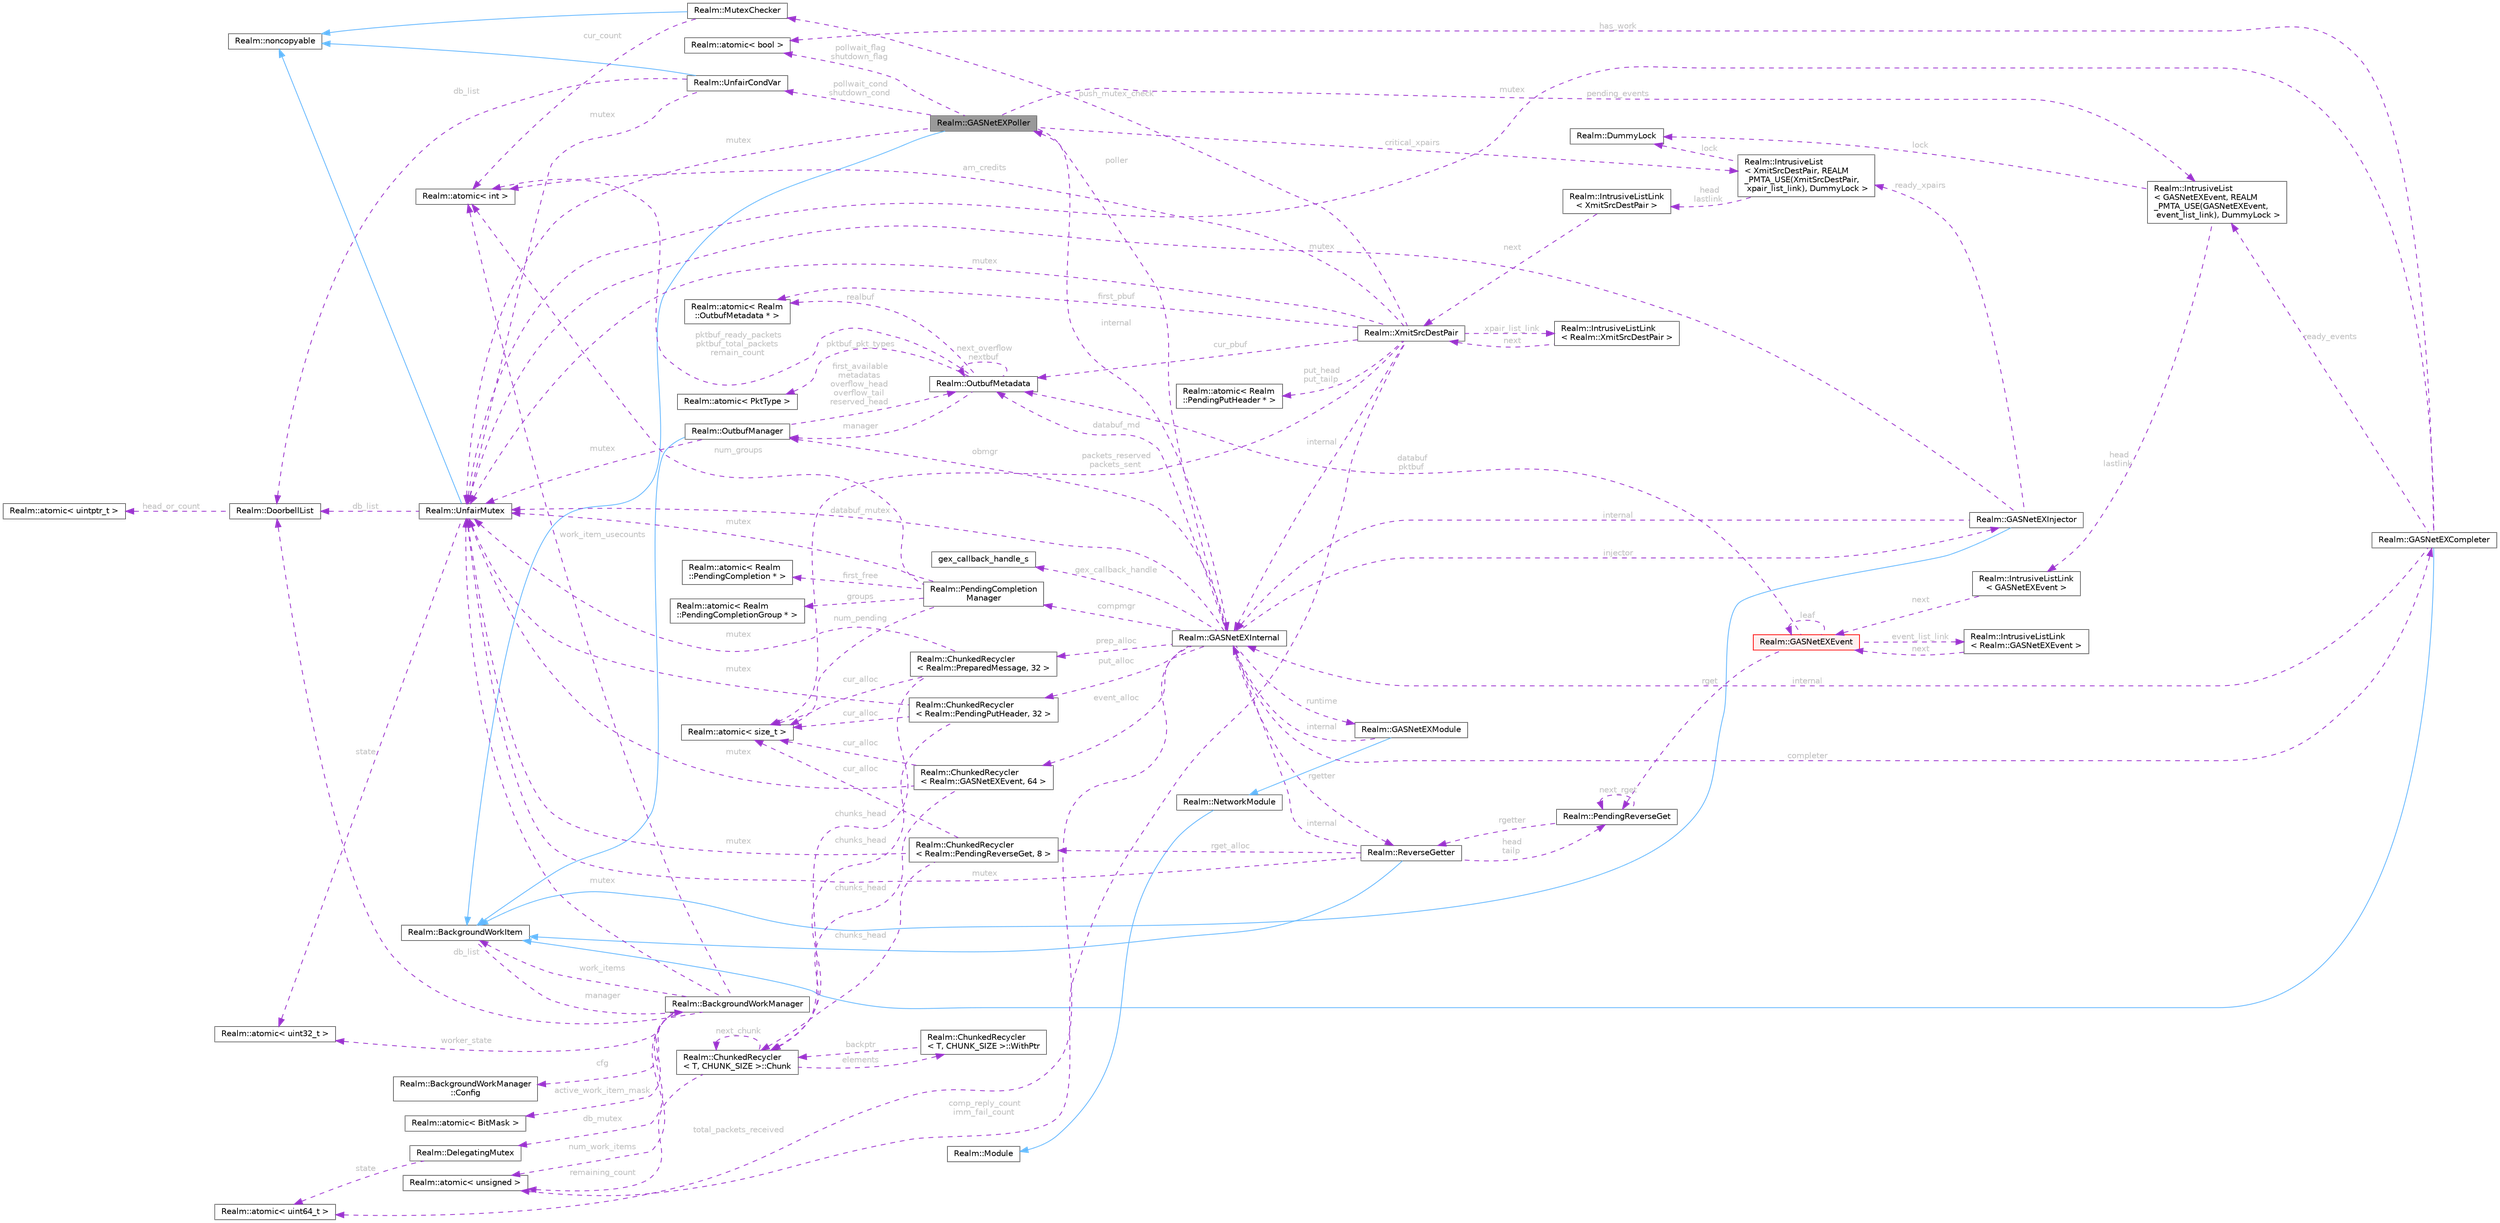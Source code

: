 digraph "Realm::GASNetEXPoller"
{
 // LATEX_PDF_SIZE
  bgcolor="transparent";
  edge [fontname=Helvetica,fontsize=10,labelfontname=Helvetica,labelfontsize=10];
  node [fontname=Helvetica,fontsize=10,shape=box,height=0.2,width=0.4];
  rankdir="LR";
  Node1 [id="Node000001",label="Realm::GASNetEXPoller",height=0.2,width=0.4,color="gray40", fillcolor="grey60", style="filled", fontcolor="black",tooltip=" "];
  Node2 -> Node1 [id="edge1_Node000001_Node000002",dir="back",color="steelblue1",style="solid",tooltip=" "];
  Node2 [id="Node000002",label="Realm::BackgroundWorkItem",height=0.2,width=0.4,color="gray40", fillcolor="white", style="filled",URL="$classRealm_1_1BackgroundWorkItem.html",tooltip=" "];
  Node3 -> Node2 [id="edge2_Node000002_Node000003",dir="back",color="darkorchid3",style="dashed",tooltip=" ",label=" manager",fontcolor="grey" ];
  Node3 [id="Node000003",label="Realm::BackgroundWorkManager",height=0.2,width=0.4,color="gray40", fillcolor="white", style="filled",URL="$classRealm_1_1BackgroundWorkManager.html",tooltip=" "];
  Node4 -> Node3 [id="edge3_Node000003_Node000004",dir="back",color="darkorchid3",style="dashed",tooltip=" ",label=" cfg",fontcolor="grey" ];
  Node4 [id="Node000004",label="Realm::BackgroundWorkManager\l::Config",height=0.2,width=0.4,color="gray40", fillcolor="white", style="filled",URL="$structRealm_1_1BackgroundWorkManager_1_1Config.html",tooltip=" "];
  Node5 -> Node3 [id="edge4_Node000003_Node000005",dir="back",color="darkorchid3",style="dashed",tooltip=" ",label=" mutex",fontcolor="grey" ];
  Node5 [id="Node000005",label="Realm::UnfairMutex",height=0.2,width=0.4,color="gray40", fillcolor="white", style="filled",URL="$classRealm_1_1UnfairMutex.html",tooltip=" "];
  Node6 -> Node5 [id="edge5_Node000005_Node000006",dir="back",color="steelblue1",style="solid",tooltip=" "];
  Node6 [id="Node000006",label="Realm::noncopyable",height=0.2,width=0.4,color="gray40", fillcolor="white", style="filled",URL="$classRealm_1_1noncopyable.html",tooltip=" "];
  Node7 -> Node5 [id="edge6_Node000005_Node000007",dir="back",color="darkorchid3",style="dashed",tooltip=" ",label=" state",fontcolor="grey" ];
  Node7 [id="Node000007",label="Realm::atomic\< uint32_t \>",height=0.2,width=0.4,color="gray40", fillcolor="white", style="filled",URL="$classRealm_1_1atomic.html",tooltip=" "];
  Node8 -> Node5 [id="edge7_Node000005_Node000008",dir="back",color="darkorchid3",style="dashed",tooltip=" ",label=" db_list",fontcolor="grey" ];
  Node8 [id="Node000008",label="Realm::DoorbellList",height=0.2,width=0.4,color="gray40", fillcolor="white", style="filled",URL="$classRealm_1_1DoorbellList.html",tooltip=" "];
  Node9 -> Node8 [id="edge8_Node000008_Node000009",dir="back",color="darkorchid3",style="dashed",tooltip=" ",label=" head_or_count",fontcolor="grey" ];
  Node9 [id="Node000009",label="Realm::atomic\< uintptr_t \>",height=0.2,width=0.4,color="gray40", fillcolor="white", style="filled",URL="$classRealm_1_1atomic.html",tooltip=" "];
  Node10 -> Node3 [id="edge9_Node000003_Node000010",dir="back",color="darkorchid3",style="dashed",tooltip=" ",label=" num_work_items",fontcolor="grey" ];
  Node10 [id="Node000010",label="Realm::atomic\< unsigned \>",height=0.2,width=0.4,color="gray40", fillcolor="white", style="filled",URL="$classRealm_1_1atomic.html",tooltip=" "];
  Node11 -> Node3 [id="edge10_Node000003_Node000011",dir="back",color="darkorchid3",style="dashed",tooltip=" ",label=" active_work_item_mask",fontcolor="grey" ];
  Node11 [id="Node000011",label="Realm::atomic\< BitMask \>",height=0.2,width=0.4,color="gray40", fillcolor="white", style="filled",URL="$classRealm_1_1atomic.html",tooltip=" "];
  Node12 -> Node3 [id="edge11_Node000003_Node000012",dir="back",color="darkorchid3",style="dashed",tooltip=" ",label=" work_item_usecounts",fontcolor="grey" ];
  Node12 [id="Node000012",label="Realm::atomic\< int \>",height=0.2,width=0.4,color="gray40", fillcolor="white", style="filled",URL="$classRealm_1_1atomic.html",tooltip=" "];
  Node2 -> Node3 [id="edge12_Node000003_Node000002",dir="back",color="darkorchid3",style="dashed",tooltip=" ",label=" work_items",fontcolor="grey" ];
  Node7 -> Node3 [id="edge13_Node000003_Node000007",dir="back",color="darkorchid3",style="dashed",tooltip=" ",label=" worker_state",fontcolor="grey" ];
  Node13 -> Node3 [id="edge14_Node000003_Node000013",dir="back",color="darkorchid3",style="dashed",tooltip=" ",label=" db_mutex",fontcolor="grey" ];
  Node13 [id="Node000013",label="Realm::DelegatingMutex",height=0.2,width=0.4,color="gray40", fillcolor="white", style="filled",URL="$classRealm_1_1DelegatingMutex.html",tooltip=" "];
  Node14 -> Node13 [id="edge15_Node000013_Node000014",dir="back",color="darkorchid3",style="dashed",tooltip=" ",label=" state",fontcolor="grey" ];
  Node14 [id="Node000014",label="Realm::atomic\< uint64_t \>",height=0.2,width=0.4,color="gray40", fillcolor="white", style="filled",URL="$classRealm_1_1atomic.html",tooltip=" "];
  Node8 -> Node3 [id="edge16_Node000003_Node000008",dir="back",color="darkorchid3",style="dashed",tooltip=" ",label=" db_list",fontcolor="grey" ];
  Node15 -> Node1 [id="edge17_Node000001_Node000015",dir="back",color="darkorchid3",style="dashed",tooltip=" ",label=" internal",fontcolor="grey" ];
  Node15 [id="Node000015",label="Realm::GASNetEXInternal",height=0.2,width=0.4,color="gray40", fillcolor="white", style="filled",URL="$classRealm_1_1GASNetEXInternal.html",tooltip=" "];
  Node16 -> Node15 [id="edge18_Node000015_Node000016",dir="back",color="darkorchid3",style="dashed",tooltip=" ",label=" runtime",fontcolor="grey" ];
  Node16 [id="Node000016",label="Realm::GASNetEXModule",height=0.2,width=0.4,color="gray40", fillcolor="white", style="filled",URL="$classRealm_1_1GASNetEXModule.html",tooltip=" "];
  Node17 -> Node16 [id="edge19_Node000016_Node000017",dir="back",color="steelblue1",style="solid",tooltip=" "];
  Node17 [id="Node000017",label="Realm::NetworkModule",height=0.2,width=0.4,color="gray40", fillcolor="white", style="filled",URL="$classRealm_1_1NetworkModule.html",tooltip=" "];
  Node18 -> Node17 [id="edge20_Node000017_Node000018",dir="back",color="steelblue1",style="solid",tooltip=" "];
  Node18 [id="Node000018",label="Realm::Module",height=0.2,width=0.4,color="gray40", fillcolor="white", style="filled",URL="$classRealm_1_1Module.html",tooltip=" "];
  Node15 -> Node16 [id="edge21_Node000016_Node000015",dir="back",color="darkorchid3",style="dashed",tooltip=" ",label=" internal",fontcolor="grey" ];
  Node1 -> Node15 [id="edge22_Node000015_Node000001",dir="back",color="darkorchid3",style="dashed",tooltip=" ",label=" poller",fontcolor="grey" ];
  Node19 -> Node15 [id="edge23_Node000015_Node000019",dir="back",color="darkorchid3",style="dashed",tooltip=" ",label=" injector",fontcolor="grey" ];
  Node19 [id="Node000019",label="Realm::GASNetEXInjector",height=0.2,width=0.4,color="gray40", fillcolor="white", style="filled",URL="$classRealm_1_1GASNetEXInjector.html",tooltip=" "];
  Node2 -> Node19 [id="edge24_Node000019_Node000002",dir="back",color="steelblue1",style="solid",tooltip=" "];
  Node15 -> Node19 [id="edge25_Node000019_Node000015",dir="back",color="darkorchid3",style="dashed",tooltip=" ",label=" internal",fontcolor="grey" ];
  Node5 -> Node19 [id="edge26_Node000019_Node000005",dir="back",color="darkorchid3",style="dashed",tooltip=" ",label=" mutex",fontcolor="grey" ];
  Node20 -> Node19 [id="edge27_Node000019_Node000020",dir="back",color="darkorchid3",style="dashed",tooltip=" ",label=" ready_xpairs",fontcolor="grey" ];
  Node20 [id="Node000020",label="Realm::IntrusiveList\l\< XmitSrcDestPair, REALM\l_PMTA_USE(XmitSrcDestPair,\l xpair_list_link), DummyLock \>",height=0.2,width=0.4,color="gray40", fillcolor="white", style="filled",URL="$classRealm_1_1IntrusiveList.html",tooltip=" "];
  Node21 -> Node20 [id="edge28_Node000020_Node000021",dir="back",color="darkorchid3",style="dashed",tooltip=" ",label=" lock",fontcolor="grey" ];
  Node21 [id="Node000021",label="Realm::DummyLock",height=0.2,width=0.4,color="gray40", fillcolor="white", style="filled",URL="$classRealm_1_1DummyLock.html",tooltip=" "];
  Node22 -> Node20 [id="edge29_Node000020_Node000022",dir="back",color="darkorchid3",style="dashed",tooltip=" ",label=" head\nlastlink",fontcolor="grey" ];
  Node22 [id="Node000022",label="Realm::IntrusiveListLink\l\< XmitSrcDestPair \>",height=0.2,width=0.4,color="gray40", fillcolor="white", style="filled",URL="$structRealm_1_1IntrusiveListLink.html",tooltip=" "];
  Node23 -> Node22 [id="edge30_Node000022_Node000023",dir="back",color="darkorchid3",style="dashed",tooltip=" ",label=" next",fontcolor="grey" ];
  Node23 [id="Node000023",label="Realm::XmitSrcDestPair",height=0.2,width=0.4,color="gray40", fillcolor="white", style="filled",URL="$classRealm_1_1XmitSrcDestPair.html",tooltip=" "];
  Node24 -> Node23 [id="edge31_Node000023_Node000024",dir="back",color="darkorchid3",style="dashed",tooltip=" ",label=" xpair_list_link",fontcolor="grey" ];
  Node24 [id="Node000024",label="Realm::IntrusiveListLink\l\< Realm::XmitSrcDestPair \>",height=0.2,width=0.4,color="gray40", fillcolor="white", style="filled",URL="$structRealm_1_1IntrusiveListLink.html",tooltip=" "];
  Node23 -> Node24 [id="edge32_Node000024_Node000023",dir="back",color="darkorchid3",style="dashed",tooltip=" ",label=" next",fontcolor="grey" ];
  Node15 -> Node23 [id="edge33_Node000023_Node000015",dir="back",color="darkorchid3",style="dashed",tooltip=" ",label=" internal",fontcolor="grey" ];
  Node25 -> Node23 [id="edge34_Node000023_Node000025",dir="back",color="darkorchid3",style="dashed",tooltip=" ",label=" packets_reserved\npackets_sent",fontcolor="grey" ];
  Node25 [id="Node000025",label="Realm::atomic\< size_t \>",height=0.2,width=0.4,color="gray40", fillcolor="white", style="filled",URL="$classRealm_1_1atomic.html",tooltip=" "];
  Node5 -> Node23 [id="edge35_Node000023_Node000005",dir="back",color="darkorchid3",style="dashed",tooltip=" ",label=" mutex",fontcolor="grey" ];
  Node26 -> Node23 [id="edge36_Node000023_Node000026",dir="back",color="darkorchid3",style="dashed",tooltip=" ",label=" push_mutex_check",fontcolor="grey" ];
  Node26 [id="Node000026",label="Realm::MutexChecker",height=0.2,width=0.4,color="gray40", fillcolor="white", style="filled",URL="$classRealm_1_1MutexChecker.html",tooltip=" "];
  Node6 -> Node26 [id="edge37_Node000026_Node000006",dir="back",color="steelblue1",style="solid",tooltip=" "];
  Node12 -> Node26 [id="edge38_Node000026_Node000012",dir="back",color="darkorchid3",style="dashed",tooltip=" ",label=" cur_count",fontcolor="grey" ];
  Node27 -> Node23 [id="edge39_Node000023_Node000027",dir="back",color="darkorchid3",style="dashed",tooltip=" ",label=" first_pbuf",fontcolor="grey" ];
  Node27 [id="Node000027",label="Realm::atomic\< Realm\l::OutbufMetadata * \>",height=0.2,width=0.4,color="gray40", fillcolor="white", style="filled",URL="$classRealm_1_1atomic.html",tooltip=" "];
  Node28 -> Node23 [id="edge40_Node000023_Node000028",dir="back",color="darkorchid3",style="dashed",tooltip=" ",label=" cur_pbuf",fontcolor="grey" ];
  Node28 [id="Node000028",label="Realm::OutbufMetadata",height=0.2,width=0.4,color="gray40", fillcolor="white", style="filled",URL="$classRealm_1_1OutbufMetadata.html",tooltip=" "];
  Node29 -> Node28 [id="edge41_Node000028_Node000029",dir="back",color="darkorchid3",style="dashed",tooltip=" ",label=" manager",fontcolor="grey" ];
  Node29 [id="Node000029",label="Realm::OutbufManager",height=0.2,width=0.4,color="gray40", fillcolor="white", style="filled",URL="$classRealm_1_1OutbufManager.html",tooltip=" "];
  Node2 -> Node29 [id="edge42_Node000029_Node000002",dir="back",color="steelblue1",style="solid",tooltip=" "];
  Node28 -> Node29 [id="edge43_Node000029_Node000028",dir="back",color="darkorchid3",style="dashed",tooltip=" ",label=" first_available\nmetadatas\noverflow_head\noverflow_tail\nreserved_head",fontcolor="grey" ];
  Node5 -> Node29 [id="edge44_Node000029_Node000005",dir="back",color="darkorchid3",style="dashed",tooltip=" ",label=" mutex",fontcolor="grey" ];
  Node28 -> Node28 [id="edge45_Node000028_Node000028",dir="back",color="darkorchid3",style="dashed",tooltip=" ",label=" next_overflow\nnextbuf",fontcolor="grey" ];
  Node27 -> Node28 [id="edge46_Node000028_Node000027",dir="back",color="darkorchid3",style="dashed",tooltip=" ",label=" realbuf",fontcolor="grey" ];
  Node12 -> Node28 [id="edge47_Node000028_Node000012",dir="back",color="darkorchid3",style="dashed",tooltip=" ",label=" pktbuf_ready_packets\npktbuf_total_packets\nremain_count",fontcolor="grey" ];
  Node30 -> Node28 [id="edge48_Node000028_Node000030",dir="back",color="darkorchid3",style="dashed",tooltip=" ",label=" pktbuf_pkt_types",fontcolor="grey" ];
  Node30 [id="Node000030",label="Realm::atomic\< PktType \>",height=0.2,width=0.4,color="gray40", fillcolor="white", style="filled",URL="$classRealm_1_1atomic.html",tooltip=" "];
  Node10 -> Node23 [id="edge49_Node000023_Node000010",dir="back",color="darkorchid3",style="dashed",tooltip=" ",label=" comp_reply_count\nimm_fail_count",fontcolor="grey" ];
  Node31 -> Node23 [id="edge50_Node000023_Node000031",dir="back",color="darkorchid3",style="dashed",tooltip=" ",label=" put_head\nput_tailp",fontcolor="grey" ];
  Node31 [id="Node000031",label="Realm::atomic\< Realm\l::PendingPutHeader * \>",height=0.2,width=0.4,color="gray40", fillcolor="white", style="filled",URL="$classRealm_1_1atomic.html",tooltip=" "];
  Node12 -> Node23 [id="edge51_Node000023_Node000012",dir="back",color="darkorchid3",style="dashed",tooltip=" ",label=" am_credits",fontcolor="grey" ];
  Node32 -> Node15 [id="edge52_Node000015_Node000032",dir="back",color="darkorchid3",style="dashed",tooltip=" ",label=" completer",fontcolor="grey" ];
  Node32 [id="Node000032",label="Realm::GASNetEXCompleter",height=0.2,width=0.4,color="gray40", fillcolor="white", style="filled",URL="$classRealm_1_1GASNetEXCompleter.html",tooltip=" "];
  Node2 -> Node32 [id="edge53_Node000032_Node000002",dir="back",color="steelblue1",style="solid",tooltip=" "];
  Node15 -> Node32 [id="edge54_Node000032_Node000015",dir="back",color="darkorchid3",style="dashed",tooltip=" ",label=" internal",fontcolor="grey" ];
  Node5 -> Node32 [id="edge55_Node000032_Node000005",dir="back",color="darkorchid3",style="dashed",tooltip=" ",label=" mutex",fontcolor="grey" ];
  Node33 -> Node32 [id="edge56_Node000032_Node000033",dir="back",color="darkorchid3",style="dashed",tooltip=" ",label=" has_work",fontcolor="grey" ];
  Node33 [id="Node000033",label="Realm::atomic\< bool \>",height=0.2,width=0.4,color="gray40", fillcolor="white", style="filled",URL="$classRealm_1_1atomic.html",tooltip=" "];
  Node34 -> Node32 [id="edge57_Node000032_Node000034",dir="back",color="darkorchid3",style="dashed",tooltip=" ",label=" ready_events",fontcolor="grey" ];
  Node34 [id="Node000034",label="Realm::IntrusiveList\l\< GASNetEXEvent, REALM\l_PMTA_USE(GASNetEXEvent,\l event_list_link), DummyLock \>",height=0.2,width=0.4,color="gray40", fillcolor="white", style="filled",URL="$classRealm_1_1IntrusiveList.html",tooltip=" "];
  Node21 -> Node34 [id="edge58_Node000034_Node000021",dir="back",color="darkorchid3",style="dashed",tooltip=" ",label=" lock",fontcolor="grey" ];
  Node35 -> Node34 [id="edge59_Node000034_Node000035",dir="back",color="darkorchid3",style="dashed",tooltip=" ",label=" head\nlastlink",fontcolor="grey" ];
  Node35 [id="Node000035",label="Realm::IntrusiveListLink\l\< GASNetEXEvent \>",height=0.2,width=0.4,color="gray40", fillcolor="white", style="filled",URL="$structRealm_1_1IntrusiveListLink.html",tooltip=" "];
  Node36 -> Node35 [id="edge60_Node000035_Node000036",dir="back",color="darkorchid3",style="dashed",tooltip=" ",label=" next",fontcolor="grey" ];
  Node36 [id="Node000036",label="Realm::GASNetEXEvent",height=0.2,width=0.4,color="red", fillcolor="#FFF0F0", style="filled",URL="$classRealm_1_1GASNetEXEvent.html",tooltip=" "];
  Node37 -> Node36 [id="edge61_Node000036_Node000037",dir="back",color="darkorchid3",style="dashed",tooltip=" ",label=" event_list_link",fontcolor="grey" ];
  Node37 [id="Node000037",label="Realm::IntrusiveListLink\l\< Realm::GASNetEXEvent \>",height=0.2,width=0.4,color="gray40", fillcolor="white", style="filled",URL="$structRealm_1_1IntrusiveListLink.html",tooltip=" "];
  Node36 -> Node37 [id="edge62_Node000037_Node000036",dir="back",color="darkorchid3",style="dashed",tooltip=" ",label=" next",fontcolor="grey" ];
  Node28 -> Node36 [id="edge63_Node000036_Node000028",dir="back",color="darkorchid3",style="dashed",tooltip=" ",label=" databuf\npktbuf",fontcolor="grey" ];
  Node42 -> Node36 [id="edge64_Node000036_Node000042",dir="back",color="darkorchid3",style="dashed",tooltip=" ",label=" rget",fontcolor="grey" ];
  Node42 [id="Node000042",label="Realm::PendingReverseGet",height=0.2,width=0.4,color="gray40", fillcolor="white", style="filled",URL="$structRealm_1_1PendingReverseGet.html",tooltip=" "];
  Node43 -> Node42 [id="edge65_Node000042_Node000043",dir="back",color="darkorchid3",style="dashed",tooltip=" ",label=" rgetter",fontcolor="grey" ];
  Node43 [id="Node000043",label="Realm::ReverseGetter",height=0.2,width=0.4,color="gray40", fillcolor="white", style="filled",URL="$classRealm_1_1ReverseGetter.html",tooltip=" "];
  Node2 -> Node43 [id="edge66_Node000043_Node000002",dir="back",color="steelblue1",style="solid",tooltip=" "];
  Node15 -> Node43 [id="edge67_Node000043_Node000015",dir="back",color="darkorchid3",style="dashed",tooltip=" ",label=" internal",fontcolor="grey" ];
  Node5 -> Node43 [id="edge68_Node000043_Node000005",dir="back",color="darkorchid3",style="dashed",tooltip=" ",label=" mutex",fontcolor="grey" ];
  Node42 -> Node43 [id="edge69_Node000043_Node000042",dir="back",color="darkorchid3",style="dashed",tooltip=" ",label=" head\ntailp",fontcolor="grey" ];
  Node44 -> Node43 [id="edge70_Node000043_Node000044",dir="back",color="darkorchid3",style="dashed",tooltip=" ",label=" rget_alloc",fontcolor="grey" ];
  Node44 [id="Node000044",label="Realm::ChunkedRecycler\l\< Realm::PendingReverseGet, 8 \>",height=0.2,width=0.4,color="gray40", fillcolor="white", style="filled",URL="$classRealm_1_1ChunkedRecycler.html",tooltip=" "];
  Node5 -> Node44 [id="edge71_Node000044_Node000005",dir="back",color="darkorchid3",style="dashed",tooltip=" ",label=" mutex",fontcolor="grey" ];
  Node45 -> Node44 [id="edge72_Node000044_Node000045",dir="back",color="darkorchid3",style="dashed",tooltip=" ",label=" chunks_head",fontcolor="grey" ];
  Node45 [id="Node000045",label="Realm::ChunkedRecycler\l\< T, CHUNK_SIZE \>::Chunk",height=0.2,width=0.4,color="gray40", fillcolor="white", style="filled",URL="$structRealm_1_1ChunkedRecycler_1_1Chunk.html",tooltip=" "];
  Node10 -> Node45 [id="edge73_Node000045_Node000010",dir="back",color="darkorchid3",style="dashed",tooltip=" ",label=" remaining_count",fontcolor="grey" ];
  Node45 -> Node45 [id="edge74_Node000045_Node000045",dir="back",color="darkorchid3",style="dashed",tooltip=" ",label=" next_chunk",fontcolor="grey" ];
  Node46 -> Node45 [id="edge75_Node000045_Node000046",dir="back",color="darkorchid3",style="dashed",tooltip=" ",label=" elements",fontcolor="grey" ];
  Node46 [id="Node000046",label="Realm::ChunkedRecycler\l\< T, CHUNK_SIZE \>::WithPtr",height=0.2,width=0.4,color="gray40", fillcolor="white", style="filled",URL="$structRealm_1_1ChunkedRecycler_1_1WithPtr.html",tooltip=" "];
  Node45 -> Node46 [id="edge76_Node000046_Node000045",dir="back",color="darkorchid3",style="dashed",tooltip=" ",label=" backptr",fontcolor="grey" ];
  Node25 -> Node44 [id="edge77_Node000044_Node000025",dir="back",color="darkorchid3",style="dashed",tooltip=" ",label=" cur_alloc",fontcolor="grey" ];
  Node42 -> Node42 [id="edge78_Node000042_Node000042",dir="back",color="darkorchid3",style="dashed",tooltip=" ",label=" next_rget",fontcolor="grey" ];
  Node36 -> Node36 [id="edge79_Node000036_Node000036",dir="back",color="darkorchid3",style="dashed",tooltip=" ",label=" leaf",fontcolor="grey" ];
  Node43 -> Node15 [id="edge80_Node000015_Node000043",dir="back",color="darkorchid3",style="dashed",tooltip=" ",label=" rgetter",fontcolor="grey" ];
  Node39 -> Node15 [id="edge81_Node000015_Node000039",dir="back",color="darkorchid3",style="dashed",tooltip=" ",label=" compmgr",fontcolor="grey" ];
  Node39 [id="Node000039",label="Realm::PendingCompletion\lManager",height=0.2,width=0.4,color="gray40", fillcolor="white", style="filled",URL="$classRealm_1_1PendingCompletionManager.html",tooltip=" "];
  Node5 -> Node39 [id="edge82_Node000039_Node000005",dir="back",color="darkorchid3",style="dashed",tooltip=" ",label=" mutex",fontcolor="grey" ];
  Node40 -> Node39 [id="edge83_Node000039_Node000040",dir="back",color="darkorchid3",style="dashed",tooltip=" ",label=" first_free",fontcolor="grey" ];
  Node40 [id="Node000040",label="Realm::atomic\< Realm\l::PendingCompletion * \>",height=0.2,width=0.4,color="gray40", fillcolor="white", style="filled",URL="$classRealm_1_1atomic.html",tooltip=" "];
  Node12 -> Node39 [id="edge84_Node000039_Node000012",dir="back",color="darkorchid3",style="dashed",tooltip=" ",label=" num_groups",fontcolor="grey" ];
  Node41 -> Node39 [id="edge85_Node000039_Node000041",dir="back",color="darkorchid3",style="dashed",tooltip=" ",label=" groups",fontcolor="grey" ];
  Node41 [id="Node000041",label="Realm::atomic\< Realm\l::PendingCompletionGroup * \>",height=0.2,width=0.4,color="gray40", fillcolor="white", style="filled",URL="$classRealm_1_1atomic.html",tooltip=" "];
  Node25 -> Node39 [id="edge86_Node000039_Node000025",dir="back",color="darkorchid3",style="dashed",tooltip=" ",label=" num_pending",fontcolor="grey" ];
  Node29 -> Node15 [id="edge87_Node000015_Node000029",dir="back",color="darkorchid3",style="dashed",tooltip=" ",label=" obmgr",fontcolor="grey" ];
  Node14 -> Node15 [id="edge88_Node000015_Node000014",dir="back",color="darkorchid3",style="dashed",tooltip=" ",label=" total_packets_received",fontcolor="grey" ];
  Node5 -> Node15 [id="edge89_Node000015_Node000005",dir="back",color="darkorchid3",style="dashed",tooltip=" ",label=" databuf_mutex",fontcolor="grey" ];
  Node28 -> Node15 [id="edge90_Node000015_Node000028",dir="back",color="darkorchid3",style="dashed",tooltip=" ",label=" databuf_md",fontcolor="grey" ];
  Node48 -> Node15 [id="edge91_Node000015_Node000048",dir="back",color="darkorchid3",style="dashed",tooltip=" ",label=" gex_callback_handle",fontcolor="grey" ];
  Node48 [id="Node000048",label="gex_callback_handle_s",height=0.2,width=0.4,color="gray40", fillcolor="white", style="filled",URL="$structgex__callback__handle__s.html",tooltip=" "];
  Node49 -> Node15 [id="edge92_Node000015_Node000049",dir="back",color="darkorchid3",style="dashed",tooltip=" ",label=" event_alloc",fontcolor="grey" ];
  Node49 [id="Node000049",label="Realm::ChunkedRecycler\l\< Realm::GASNetEXEvent, 64 \>",height=0.2,width=0.4,color="gray40", fillcolor="white", style="filled",URL="$classRealm_1_1ChunkedRecycler.html",tooltip=" "];
  Node5 -> Node49 [id="edge93_Node000049_Node000005",dir="back",color="darkorchid3",style="dashed",tooltip=" ",label=" mutex",fontcolor="grey" ];
  Node45 -> Node49 [id="edge94_Node000049_Node000045",dir="back",color="darkorchid3",style="dashed",tooltip=" ",label=" chunks_head",fontcolor="grey" ];
  Node25 -> Node49 [id="edge95_Node000049_Node000025",dir="back",color="darkorchid3",style="dashed",tooltip=" ",label=" cur_alloc",fontcolor="grey" ];
  Node50 -> Node15 [id="edge96_Node000015_Node000050",dir="back",color="darkorchid3",style="dashed",tooltip=" ",label=" prep_alloc",fontcolor="grey" ];
  Node50 [id="Node000050",label="Realm::ChunkedRecycler\l\< Realm::PreparedMessage, 32 \>",height=0.2,width=0.4,color="gray40", fillcolor="white", style="filled",URL="$classRealm_1_1ChunkedRecycler.html",tooltip=" "];
  Node5 -> Node50 [id="edge97_Node000050_Node000005",dir="back",color="darkorchid3",style="dashed",tooltip=" ",label=" mutex",fontcolor="grey" ];
  Node45 -> Node50 [id="edge98_Node000050_Node000045",dir="back",color="darkorchid3",style="dashed",tooltip=" ",label=" chunks_head",fontcolor="grey" ];
  Node25 -> Node50 [id="edge99_Node000050_Node000025",dir="back",color="darkorchid3",style="dashed",tooltip=" ",label=" cur_alloc",fontcolor="grey" ];
  Node51 -> Node15 [id="edge100_Node000015_Node000051",dir="back",color="darkorchid3",style="dashed",tooltip=" ",label=" put_alloc",fontcolor="grey" ];
  Node51 [id="Node000051",label="Realm::ChunkedRecycler\l\< Realm::PendingPutHeader, 32 \>",height=0.2,width=0.4,color="gray40", fillcolor="white", style="filled",URL="$classRealm_1_1ChunkedRecycler.html",tooltip=" "];
  Node5 -> Node51 [id="edge101_Node000051_Node000005",dir="back",color="darkorchid3",style="dashed",tooltip=" ",label=" mutex",fontcolor="grey" ];
  Node45 -> Node51 [id="edge102_Node000051_Node000045",dir="back",color="darkorchid3",style="dashed",tooltip=" ",label=" chunks_head",fontcolor="grey" ];
  Node25 -> Node51 [id="edge103_Node000051_Node000025",dir="back",color="darkorchid3",style="dashed",tooltip=" ",label=" cur_alloc",fontcolor="grey" ];
  Node5 -> Node1 [id="edge104_Node000001_Node000005",dir="back",color="darkorchid3",style="dashed",tooltip=" ",label=" mutex",fontcolor="grey" ];
  Node33 -> Node1 [id="edge105_Node000001_Node000033",dir="back",color="darkorchid3",style="dashed",tooltip=" ",label=" pollwait_flag\nshutdown_flag",fontcolor="grey" ];
  Node52 -> Node1 [id="edge106_Node000001_Node000052",dir="back",color="darkorchid3",style="dashed",tooltip=" ",label=" pollwait_cond\nshutdown_cond",fontcolor="grey" ];
  Node52 [id="Node000052",label="Realm::UnfairCondVar",height=0.2,width=0.4,color="gray40", fillcolor="white", style="filled",URL="$classRealm_1_1UnfairCondVar.html",tooltip=" "];
  Node6 -> Node52 [id="edge107_Node000052_Node000006",dir="back",color="steelblue1",style="solid",tooltip=" "];
  Node5 -> Node52 [id="edge108_Node000052_Node000005",dir="back",color="darkorchid3",style="dashed",tooltip=" ",label=" mutex",fontcolor="grey" ];
  Node8 -> Node52 [id="edge109_Node000052_Node000008",dir="back",color="darkorchid3",style="dashed",tooltip=" ",label=" db_list",fontcolor="grey" ];
  Node20 -> Node1 [id="edge110_Node000001_Node000020",dir="back",color="darkorchid3",style="dashed",tooltip=" ",label=" critical_xpairs",fontcolor="grey" ];
  Node34 -> Node1 [id="edge111_Node000001_Node000034",dir="back",color="darkorchid3",style="dashed",tooltip=" ",label=" pending_events",fontcolor="grey" ];
}
